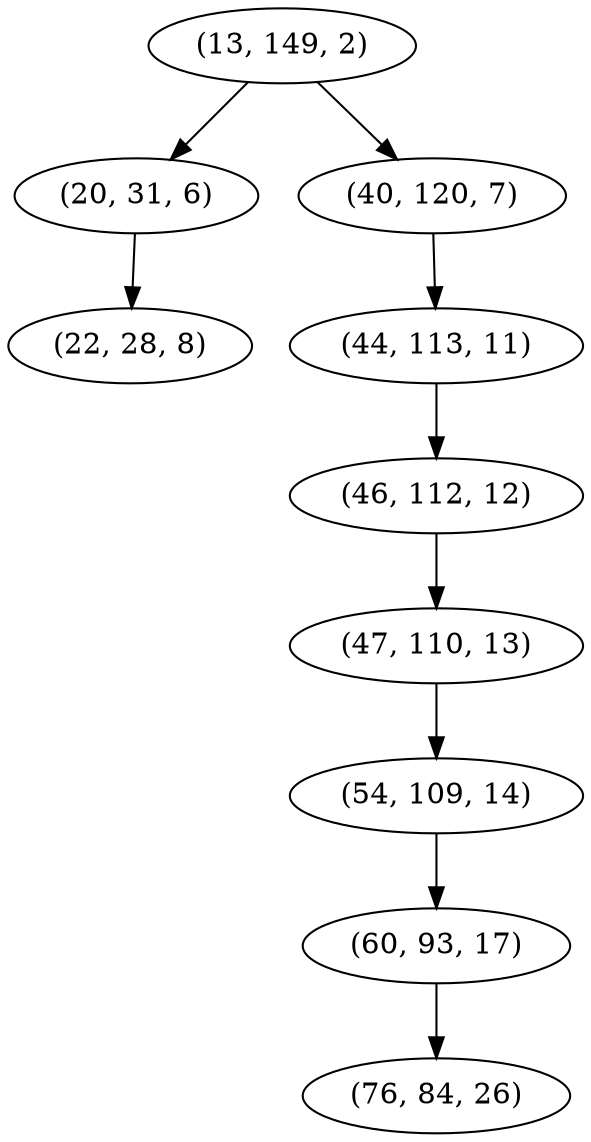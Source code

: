 digraph tree {
    "(13, 149, 2)";
    "(20, 31, 6)";
    "(22, 28, 8)";
    "(40, 120, 7)";
    "(44, 113, 11)";
    "(46, 112, 12)";
    "(47, 110, 13)";
    "(54, 109, 14)";
    "(60, 93, 17)";
    "(76, 84, 26)";
    "(13, 149, 2)" -> "(20, 31, 6)";
    "(13, 149, 2)" -> "(40, 120, 7)";
    "(20, 31, 6)" -> "(22, 28, 8)";
    "(40, 120, 7)" -> "(44, 113, 11)";
    "(44, 113, 11)" -> "(46, 112, 12)";
    "(46, 112, 12)" -> "(47, 110, 13)";
    "(47, 110, 13)" -> "(54, 109, 14)";
    "(54, 109, 14)" -> "(60, 93, 17)";
    "(60, 93, 17)" -> "(76, 84, 26)";
}
